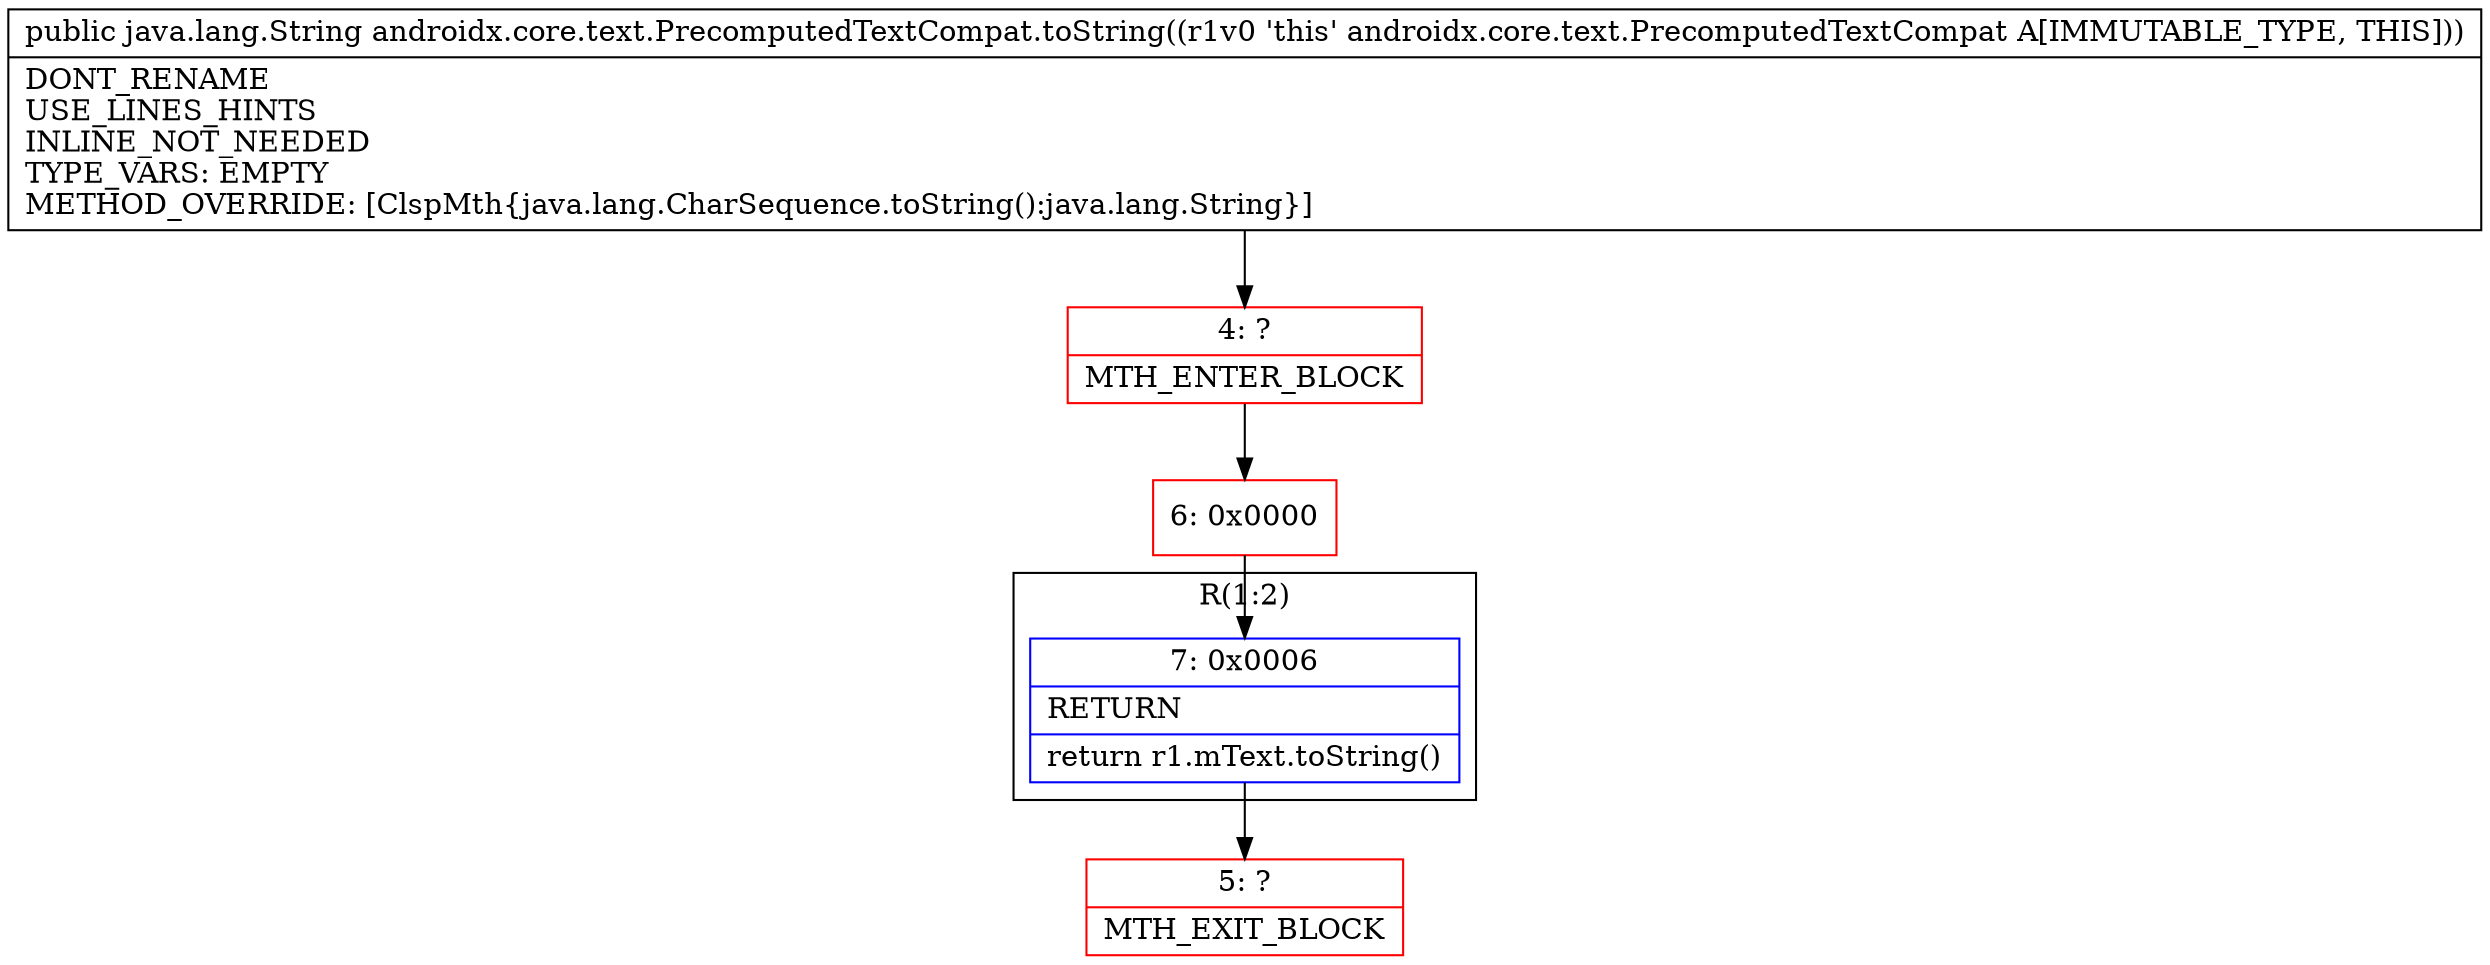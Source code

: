 digraph "CFG forandroidx.core.text.PrecomputedTextCompat.toString()Ljava\/lang\/String;" {
subgraph cluster_Region_1548578878 {
label = "R(1:2)";
node [shape=record,color=blue];
Node_7 [shape=record,label="{7\:\ 0x0006|RETURN\l|return r1.mText.toString()\l}"];
}
Node_4 [shape=record,color=red,label="{4\:\ ?|MTH_ENTER_BLOCK\l}"];
Node_6 [shape=record,color=red,label="{6\:\ 0x0000}"];
Node_5 [shape=record,color=red,label="{5\:\ ?|MTH_EXIT_BLOCK\l}"];
MethodNode[shape=record,label="{public java.lang.String androidx.core.text.PrecomputedTextCompat.toString((r1v0 'this' androidx.core.text.PrecomputedTextCompat A[IMMUTABLE_TYPE, THIS]))  | DONT_RENAME\lUSE_LINES_HINTS\lINLINE_NOT_NEEDED\lTYPE_VARS: EMPTY\lMETHOD_OVERRIDE: [ClspMth\{java.lang.CharSequence.toString():java.lang.String\}]\l}"];
MethodNode -> Node_4;Node_7 -> Node_5;
Node_4 -> Node_6;
Node_6 -> Node_7;
}

